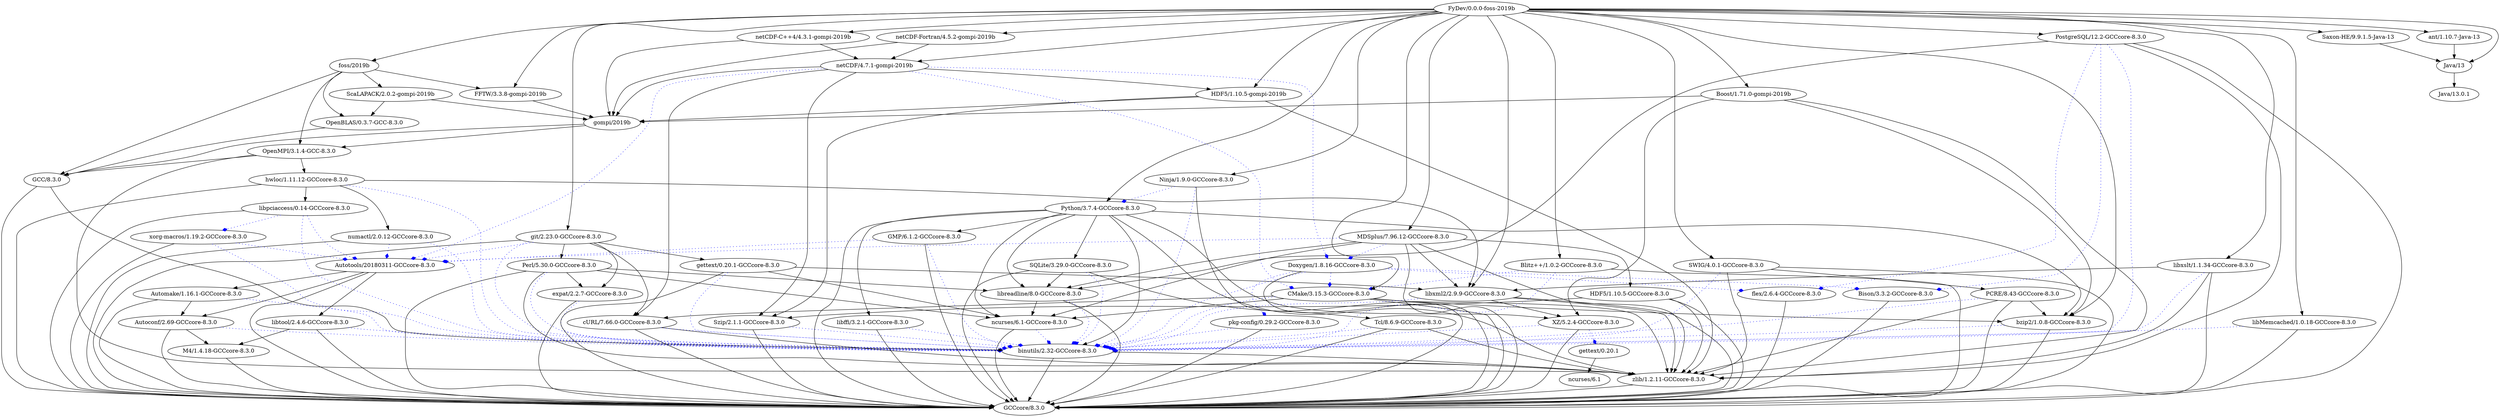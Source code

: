 digraph graphname {
"PostgreSQL/12.2-GCCcore-8.3.0";
"Ninja/1.9.0-GCCcore-8.3.0";
"git/2.23.0-GCCcore-8.3.0";
"libpciaccess/0.14-GCCcore-8.3.0";
"GCCcore/8.3.0";
"Autoconf/2.69-GCCcore-8.3.0";
"Java/13";
"netCDF-C++4/4.3.1-gompi-2019b";
"PCRE/8.43-GCCcore-8.3.0";
"libxslt/1.1.34-GCCcore-8.3.0";
"gettext/0.20.1";
"Blitz++/1.0.2-GCCcore-8.3.0";
"libreadline/8.0-GCCcore-8.3.0";
"OpenBLAS/0.3.7-GCC-8.3.0";
"GMP/6.1.2-GCCcore-8.3.0";
"M4/1.4.18-GCCcore-8.3.0";
"netCDF/4.7.1-gompi-2019b";
"XZ/5.2.4-GCCcore-8.3.0";
"FyDev/0.0.0-foss-2019b";
"Automake/1.16.1-GCCcore-8.3.0";
"CMake/3.15.3-GCCcore-8.3.0";
"ncurses/6.1";
"pkg-config/0.29.2-GCCcore-8.3.0";
"OpenMPI/3.1.4-GCC-8.3.0";
"Perl/5.30.0-GCCcore-8.3.0";
"FFTW/3.3.8-gompi-2019b";
"SWIG/4.0.1-GCCcore-8.3.0";
"bzip2/1.0.8-GCCcore-8.3.0";
"expat/2.2.7-GCCcore-8.3.0";
"libMemcached/1.0.18-GCCcore-8.3.0";
"Szip/2.1.1-GCCcore-8.3.0";
"zlib/1.2.11-GCCcore-8.3.0";
"libffi/3.2.1-GCCcore-8.3.0";
"foss/2019b";
"netCDF-Fortran/4.5.2-gompi-2019b";
"Saxon-HE/9.9.1.5-Java-13";
"hwloc/1.11.12-GCCcore-8.3.0";
"Python/3.7.4-GCCcore-8.3.0";
"flex/2.6.4-GCCcore-8.3.0";
"numactl/2.0.12-GCCcore-8.3.0";
"Boost/1.71.0-gompi-2019b";
"binutils/2.32-GCCcore-8.3.0";
"Autotools/20180311-GCCcore-8.3.0";
"gettext/0.20.1-GCCcore-8.3.0";
"ScaLAPACK/2.0.2-gompi-2019b";
"ant/1.10.7-Java-13";
"Tcl/8.6.9-GCCcore-8.3.0";
"Doxygen/1.8.16-GCCcore-8.3.0";
"libxml2/2.9.9-GCCcore-8.3.0";
"xorg-macros/1.19.2-GCCcore-8.3.0";
"HDF5/1.10.5-gompi-2019b";
"SQLite/3.29.0-GCCcore-8.3.0";
"libtool/2.4.6-GCCcore-8.3.0";
"ncurses/6.1-GCCcore-8.3.0";
"Bison/3.3.2-GCCcore-8.3.0";
"cURL/7.66.0-GCCcore-8.3.0";
"gompi/2019b";
"MDSplus/7.96.12-GCCcore-8.3.0";
"HDF5/1.10.5-GCCcore-8.3.0";
"Java/13.0.1";
"GCC/8.3.0";
"PostgreSQL/12.2-GCCcore-8.3.0" -> "binutils/2.32-GCCcore-8.3.0"  [arrowhead=diamond, color=blue, style=dotted];
"PostgreSQL/12.2-GCCcore-8.3.0" -> "Bison/3.3.2-GCCcore-8.3.0"  [arrowhead=diamond, color=blue, style=dotted];
"PostgreSQL/12.2-GCCcore-8.3.0" -> "flex/2.6.4-GCCcore-8.3.0"  [arrowhead=diamond, color=blue, style=dotted];
"PostgreSQL/12.2-GCCcore-8.3.0" -> "libreadline/8.0-GCCcore-8.3.0";
"PostgreSQL/12.2-GCCcore-8.3.0" -> "zlib/1.2.11-GCCcore-8.3.0";
"PostgreSQL/12.2-GCCcore-8.3.0" -> "GCCcore/8.3.0";
"Ninja/1.9.0-GCCcore-8.3.0" -> "binutils/2.32-GCCcore-8.3.0"  [arrowhead=diamond, color=blue, style=dotted];
"Ninja/1.9.0-GCCcore-8.3.0" -> "Python/3.7.4-GCCcore-8.3.0"  [arrowhead=diamond, color=blue, style=dotted];
"Ninja/1.9.0-GCCcore-8.3.0" -> "GCCcore/8.3.0";
"git/2.23.0-GCCcore-8.3.0" -> "binutils/2.32-GCCcore-8.3.0"  [arrowhead=diamond, color=blue, style=dotted];
"git/2.23.0-GCCcore-8.3.0" -> "Autotools/20180311-GCCcore-8.3.0"  [arrowhead=diamond, color=blue, style=dotted];
"git/2.23.0-GCCcore-8.3.0" -> "cURL/7.66.0-GCCcore-8.3.0";
"git/2.23.0-GCCcore-8.3.0" -> "expat/2.2.7-GCCcore-8.3.0";
"git/2.23.0-GCCcore-8.3.0" -> "gettext/0.20.1-GCCcore-8.3.0";
"git/2.23.0-GCCcore-8.3.0" -> "Perl/5.30.0-GCCcore-8.3.0";
"git/2.23.0-GCCcore-8.3.0" -> "GCCcore/8.3.0";
"libpciaccess/0.14-GCCcore-8.3.0" -> "binutils/2.32-GCCcore-8.3.0"  [arrowhead=diamond, color=blue, style=dotted];
"libpciaccess/0.14-GCCcore-8.3.0" -> "Autotools/20180311-GCCcore-8.3.0"  [arrowhead=diamond, color=blue, style=dotted];
"libpciaccess/0.14-GCCcore-8.3.0" -> "xorg-macros/1.19.2-GCCcore-8.3.0"  [arrowhead=diamond, color=blue, style=dotted];
"libpciaccess/0.14-GCCcore-8.3.0" -> "GCCcore/8.3.0";
"Autoconf/2.69-GCCcore-8.3.0" -> "binutils/2.32-GCCcore-8.3.0"  [arrowhead=diamond, color=blue, style=dotted];
"Autoconf/2.69-GCCcore-8.3.0" -> "M4/1.4.18-GCCcore-8.3.0";
"Autoconf/2.69-GCCcore-8.3.0" -> "GCCcore/8.3.0";
"Java/13" -> "Java/13.0.1";
"netCDF-C++4/4.3.1-gompi-2019b" -> "netCDF/4.7.1-gompi-2019b";
"netCDF-C++4/4.3.1-gompi-2019b" -> "gompi/2019b";
"PCRE/8.43-GCCcore-8.3.0" -> "binutils/2.32-GCCcore-8.3.0"  [arrowhead=diamond, color=blue, style=dotted];
"PCRE/8.43-GCCcore-8.3.0" -> "bzip2/1.0.8-GCCcore-8.3.0";
"PCRE/8.43-GCCcore-8.3.0" -> "zlib/1.2.11-GCCcore-8.3.0";
"PCRE/8.43-GCCcore-8.3.0" -> "GCCcore/8.3.0";
"libxslt/1.1.34-GCCcore-8.3.0" -> "binutils/2.32-GCCcore-8.3.0"  [arrowhead=diamond, color=blue, style=dotted];
"libxslt/1.1.34-GCCcore-8.3.0" -> "zlib/1.2.11-GCCcore-8.3.0";
"libxslt/1.1.34-GCCcore-8.3.0" -> "libxml2/2.9.9-GCCcore-8.3.0";
"libxslt/1.1.34-GCCcore-8.3.0" -> "GCCcore/8.3.0";
"gettext/0.20.1" -> "ncurses/6.1";
"Blitz++/1.0.2-GCCcore-8.3.0" -> "CMake/3.15.3-GCCcore-8.3.0"  [arrowhead=diamond, color=blue, style=dotted];
"Blitz++/1.0.2-GCCcore-8.3.0" -> "binutils/2.32-GCCcore-8.3.0"  [arrowhead=diamond, color=blue, style=dotted];
"Blitz++/1.0.2-GCCcore-8.3.0" -> "GCCcore/8.3.0";
"libreadline/8.0-GCCcore-8.3.0" -> "binutils/2.32-GCCcore-8.3.0"  [arrowhead=diamond, color=blue, style=dotted];
"libreadline/8.0-GCCcore-8.3.0" -> "ncurses/6.1-GCCcore-8.3.0";
"libreadline/8.0-GCCcore-8.3.0" -> "GCCcore/8.3.0";
"OpenBLAS/0.3.7-GCC-8.3.0" -> "GCC/8.3.0";
"GMP/6.1.2-GCCcore-8.3.0" -> "Autotools/20180311-GCCcore-8.3.0"  [arrowhead=diamond, color=blue, style=dotted];
"GMP/6.1.2-GCCcore-8.3.0" -> "binutils/2.32-GCCcore-8.3.0"  [arrowhead=diamond, color=blue, style=dotted];
"GMP/6.1.2-GCCcore-8.3.0" -> "GCCcore/8.3.0";
"M4/1.4.18-GCCcore-8.3.0" -> "GCCcore/8.3.0";
"netCDF/4.7.1-gompi-2019b" -> "Autotools/20180311-GCCcore-8.3.0"  [arrowhead=diamond, color=blue, style=dotted];
"netCDF/4.7.1-gompi-2019b" -> "CMake/3.15.3-GCCcore-8.3.0"  [arrowhead=diamond, color=blue, style=dotted];
"netCDF/4.7.1-gompi-2019b" -> "Doxygen/1.8.16-GCCcore-8.3.0"  [arrowhead=diamond, color=blue, style=dotted];
"netCDF/4.7.1-gompi-2019b" -> "HDF5/1.10.5-gompi-2019b";
"netCDF/4.7.1-gompi-2019b" -> "cURL/7.66.0-GCCcore-8.3.0";
"netCDF/4.7.1-gompi-2019b" -> "Szip/2.1.1-GCCcore-8.3.0";
"netCDF/4.7.1-gompi-2019b" -> "gompi/2019b";
"XZ/5.2.4-GCCcore-8.3.0" -> "gettext/0.20.1"  [arrowhead=diamond, color=blue, style=dotted];
"XZ/5.2.4-GCCcore-8.3.0" -> "binutils/2.32-GCCcore-8.3.0"  [arrowhead=diamond, color=blue, style=dotted];
"XZ/5.2.4-GCCcore-8.3.0" -> "GCCcore/8.3.0";
"FyDev/0.0.0-foss-2019b" -> "git/2.23.0-GCCcore-8.3.0";
"FyDev/0.0.0-foss-2019b" -> "CMake/3.15.3-GCCcore-8.3.0";
"FyDev/0.0.0-foss-2019b" -> "Ninja/1.9.0-GCCcore-8.3.0";
"FyDev/0.0.0-foss-2019b" -> "libxslt/1.1.34-GCCcore-8.3.0";
"FyDev/0.0.0-foss-2019b" -> "libxml2/2.9.9-GCCcore-8.3.0";
"FyDev/0.0.0-foss-2019b" -> "bzip2/1.0.8-GCCcore-8.3.0";
"FyDev/0.0.0-foss-2019b" -> "HDF5/1.10.5-gompi-2019b";
"FyDev/0.0.0-foss-2019b" -> "netCDF/4.7.1-gompi-2019b";
"FyDev/0.0.0-foss-2019b" -> "netCDF-Fortran/4.5.2-gompi-2019b";
"FyDev/0.0.0-foss-2019b" -> "netCDF-C++4/4.3.1-gompi-2019b";
"FyDev/0.0.0-foss-2019b" -> "MDSplus/7.96.12-GCCcore-8.3.0";
"FyDev/0.0.0-foss-2019b" -> "PostgreSQL/12.2-GCCcore-8.3.0";
"FyDev/0.0.0-foss-2019b" -> "libMemcached/1.0.18-GCCcore-8.3.0";
"FyDev/0.0.0-foss-2019b" -> "FFTW/3.3.8-gompi-2019b";
"FyDev/0.0.0-foss-2019b" -> "Blitz++/1.0.2-GCCcore-8.3.0";
"FyDev/0.0.0-foss-2019b" -> "Boost/1.71.0-gompi-2019b";
"FyDev/0.0.0-foss-2019b" -> "Java/13";
"FyDev/0.0.0-foss-2019b" -> "ant/1.10.7-Java-13";
"FyDev/0.0.0-foss-2019b" -> "Saxon-HE/9.9.1.5-Java-13";
"FyDev/0.0.0-foss-2019b" -> "Python/3.7.4-GCCcore-8.3.0";
"FyDev/0.0.0-foss-2019b" -> "SWIG/4.0.1-GCCcore-8.3.0";
"FyDev/0.0.0-foss-2019b" -> "foss/2019b";
"Automake/1.16.1-GCCcore-8.3.0" -> "binutils/2.32-GCCcore-8.3.0"  [arrowhead=diamond, color=blue, style=dotted];
"Automake/1.16.1-GCCcore-8.3.0" -> "Autoconf/2.69-GCCcore-8.3.0";
"Automake/1.16.1-GCCcore-8.3.0" -> "GCCcore/8.3.0";
"CMake/3.15.3-GCCcore-8.3.0" -> "binutils/2.32-GCCcore-8.3.0"  [arrowhead=diamond, color=blue, style=dotted];
"CMake/3.15.3-GCCcore-8.3.0" -> "ncurses/6.1-GCCcore-8.3.0";
"CMake/3.15.3-GCCcore-8.3.0" -> "zlib/1.2.11-GCCcore-8.3.0";
"CMake/3.15.3-GCCcore-8.3.0" -> "bzip2/1.0.8-GCCcore-8.3.0";
"CMake/3.15.3-GCCcore-8.3.0" -> "cURL/7.66.0-GCCcore-8.3.0";
"CMake/3.15.3-GCCcore-8.3.0" -> "GCCcore/8.3.0";
"pkg-config/0.29.2-GCCcore-8.3.0" -> "binutils/2.32-GCCcore-8.3.0"  [arrowhead=diamond, color=blue, style=dotted];
"pkg-config/0.29.2-GCCcore-8.3.0" -> "GCCcore/8.3.0";
"OpenMPI/3.1.4-GCC-8.3.0" -> "zlib/1.2.11-GCCcore-8.3.0";
"OpenMPI/3.1.4-GCC-8.3.0" -> "hwloc/1.11.12-GCCcore-8.3.0";
"OpenMPI/3.1.4-GCC-8.3.0" -> "GCC/8.3.0";
"Perl/5.30.0-GCCcore-8.3.0" -> "binutils/2.32-GCCcore-8.3.0"  [arrowhead=diamond, color=blue, style=dotted];
"Perl/5.30.0-GCCcore-8.3.0" -> "zlib/1.2.11-GCCcore-8.3.0";
"Perl/5.30.0-GCCcore-8.3.0" -> "expat/2.2.7-GCCcore-8.3.0";
"Perl/5.30.0-GCCcore-8.3.0" -> "ncurses/6.1-GCCcore-8.3.0";
"Perl/5.30.0-GCCcore-8.3.0" -> "libreadline/8.0-GCCcore-8.3.0";
"Perl/5.30.0-GCCcore-8.3.0" -> "GCCcore/8.3.0";
"FFTW/3.3.8-gompi-2019b" -> "gompi/2019b";
"SWIG/4.0.1-GCCcore-8.3.0" -> "binutils/2.32-GCCcore-8.3.0"  [arrowhead=diamond, color=blue, style=dotted];
"SWIG/4.0.1-GCCcore-8.3.0" -> "zlib/1.2.11-GCCcore-8.3.0";
"SWIG/4.0.1-GCCcore-8.3.0" -> "PCRE/8.43-GCCcore-8.3.0";
"SWIG/4.0.1-GCCcore-8.3.0" -> "GCCcore/8.3.0";
"bzip2/1.0.8-GCCcore-8.3.0" -> "binutils/2.32-GCCcore-8.3.0"  [arrowhead=diamond, color=blue, style=dotted];
"bzip2/1.0.8-GCCcore-8.3.0" -> "GCCcore/8.3.0";
"expat/2.2.7-GCCcore-8.3.0" -> "binutils/2.32-GCCcore-8.3.0"  [arrowhead=diamond, color=blue, style=dotted];
"expat/2.2.7-GCCcore-8.3.0" -> "GCCcore/8.3.0";
"libMemcached/1.0.18-GCCcore-8.3.0" -> "binutils/2.32-GCCcore-8.3.0"  [arrowhead=diamond, color=blue, style=dotted];
"libMemcached/1.0.18-GCCcore-8.3.0" -> "GCCcore/8.3.0";
"Szip/2.1.1-GCCcore-8.3.0" -> "binutils/2.32-GCCcore-8.3.0"  [arrowhead=diamond, color=blue, style=dotted];
"Szip/2.1.1-GCCcore-8.3.0" -> "GCCcore/8.3.0";
"zlib/1.2.11-GCCcore-8.3.0" -> "GCCcore/8.3.0";
"libffi/3.2.1-GCCcore-8.3.0" -> "binutils/2.32-GCCcore-8.3.0"  [arrowhead=diamond, color=blue, style=dotted];
"libffi/3.2.1-GCCcore-8.3.0" -> "GCCcore/8.3.0";
"foss/2019b" -> "GCC/8.3.0";
"foss/2019b" -> "OpenMPI/3.1.4-GCC-8.3.0";
"foss/2019b" -> "OpenBLAS/0.3.7-GCC-8.3.0";
"foss/2019b" -> "FFTW/3.3.8-gompi-2019b";
"foss/2019b" -> "ScaLAPACK/2.0.2-gompi-2019b";
"netCDF-Fortran/4.5.2-gompi-2019b" -> "netCDF/4.7.1-gompi-2019b";
"netCDF-Fortran/4.5.2-gompi-2019b" -> "gompi/2019b";
"Saxon-HE/9.9.1.5-Java-13" -> "Java/13";
"hwloc/1.11.12-GCCcore-8.3.0" -> "binutils/2.32-GCCcore-8.3.0"  [arrowhead=diamond, color=blue, style=dotted];
"hwloc/1.11.12-GCCcore-8.3.0" -> "numactl/2.0.12-GCCcore-8.3.0";
"hwloc/1.11.12-GCCcore-8.3.0" -> "libxml2/2.9.9-GCCcore-8.3.0";
"hwloc/1.11.12-GCCcore-8.3.0" -> "libpciaccess/0.14-GCCcore-8.3.0";
"hwloc/1.11.12-GCCcore-8.3.0" -> "GCCcore/8.3.0";
"Python/3.7.4-GCCcore-8.3.0" -> "binutils/2.32-GCCcore-8.3.0";
"Python/3.7.4-GCCcore-8.3.0" -> "bzip2/1.0.8-GCCcore-8.3.0";
"Python/3.7.4-GCCcore-8.3.0" -> "zlib/1.2.11-GCCcore-8.3.0";
"Python/3.7.4-GCCcore-8.3.0" -> "libreadline/8.0-GCCcore-8.3.0";
"Python/3.7.4-GCCcore-8.3.0" -> "ncurses/6.1-GCCcore-8.3.0";
"Python/3.7.4-GCCcore-8.3.0" -> "SQLite/3.29.0-GCCcore-8.3.0";
"Python/3.7.4-GCCcore-8.3.0" -> "XZ/5.2.4-GCCcore-8.3.0";
"Python/3.7.4-GCCcore-8.3.0" -> "GMP/6.1.2-GCCcore-8.3.0";
"Python/3.7.4-GCCcore-8.3.0" -> "libffi/3.2.1-GCCcore-8.3.0";
"Python/3.7.4-GCCcore-8.3.0" -> "GCCcore/8.3.0";
"flex/2.6.4-GCCcore-8.3.0" -> "GCCcore/8.3.0";
"numactl/2.0.12-GCCcore-8.3.0" -> "binutils/2.32-GCCcore-8.3.0"  [arrowhead=diamond, color=blue, style=dotted];
"numactl/2.0.12-GCCcore-8.3.0" -> "Autotools/20180311-GCCcore-8.3.0"  [arrowhead=diamond, color=blue, style=dotted];
"numactl/2.0.12-GCCcore-8.3.0" -> "GCCcore/8.3.0";
"Boost/1.71.0-gompi-2019b" -> "bzip2/1.0.8-GCCcore-8.3.0";
"Boost/1.71.0-gompi-2019b" -> "zlib/1.2.11-GCCcore-8.3.0";
"Boost/1.71.0-gompi-2019b" -> "XZ/5.2.4-GCCcore-8.3.0";
"Boost/1.71.0-gompi-2019b" -> "gompi/2019b";
"binutils/2.32-GCCcore-8.3.0" -> "zlib/1.2.11-GCCcore-8.3.0";
"binutils/2.32-GCCcore-8.3.0" -> "GCCcore/8.3.0";
"Autotools/20180311-GCCcore-8.3.0" -> "Autoconf/2.69-GCCcore-8.3.0";
"Autotools/20180311-GCCcore-8.3.0" -> "Automake/1.16.1-GCCcore-8.3.0";
"Autotools/20180311-GCCcore-8.3.0" -> "libtool/2.4.6-GCCcore-8.3.0";
"Autotools/20180311-GCCcore-8.3.0" -> "GCCcore/8.3.0";
"gettext/0.20.1-GCCcore-8.3.0" -> "binutils/2.32-GCCcore-8.3.0"  [arrowhead=diamond, color=blue, style=dotted];
"gettext/0.20.1-GCCcore-8.3.0" -> "libxml2/2.9.9-GCCcore-8.3.0";
"gettext/0.20.1-GCCcore-8.3.0" -> "ncurses/6.1-GCCcore-8.3.0";
"gettext/0.20.1-GCCcore-8.3.0" -> "GCCcore/8.3.0";
"ScaLAPACK/2.0.2-gompi-2019b" -> "OpenBLAS/0.3.7-GCC-8.3.0";
"ScaLAPACK/2.0.2-gompi-2019b" -> "gompi/2019b";
"ant/1.10.7-Java-13" -> "Java/13";
"Tcl/8.6.9-GCCcore-8.3.0" -> "binutils/2.32-GCCcore-8.3.0"  [arrowhead=diamond, color=blue, style=dotted];
"Tcl/8.6.9-GCCcore-8.3.0" -> "zlib/1.2.11-GCCcore-8.3.0";
"Tcl/8.6.9-GCCcore-8.3.0" -> "GCCcore/8.3.0";
"Doxygen/1.8.16-GCCcore-8.3.0" -> "binutils/2.32-GCCcore-8.3.0"  [arrowhead=diamond, color=blue, style=dotted];
"Doxygen/1.8.16-GCCcore-8.3.0" -> "Bison/3.3.2-GCCcore-8.3.0"  [arrowhead=diamond, color=blue, style=dotted];
"Doxygen/1.8.16-GCCcore-8.3.0" -> "CMake/3.15.3-GCCcore-8.3.0"  [arrowhead=diamond, color=blue, style=dotted];
"Doxygen/1.8.16-GCCcore-8.3.0" -> "flex/2.6.4-GCCcore-8.3.0"  [arrowhead=diamond, color=blue, style=dotted];
"Doxygen/1.8.16-GCCcore-8.3.0" -> "pkg-config/0.29.2-GCCcore-8.3.0"  [arrowhead=diamond, color=blue, style=dotted];
"Doxygen/1.8.16-GCCcore-8.3.0" -> "GCCcore/8.3.0";
"libxml2/2.9.9-GCCcore-8.3.0" -> "binutils/2.32-GCCcore-8.3.0"  [arrowhead=diamond, color=blue, style=dotted];
"libxml2/2.9.9-GCCcore-8.3.0" -> "XZ/5.2.4-GCCcore-8.3.0";
"libxml2/2.9.9-GCCcore-8.3.0" -> "zlib/1.2.11-GCCcore-8.3.0";
"libxml2/2.9.9-GCCcore-8.3.0" -> "GCCcore/8.3.0";
"xorg-macros/1.19.2-GCCcore-8.3.0" -> "binutils/2.32-GCCcore-8.3.0"  [arrowhead=diamond, color=blue, style=dotted];
"xorg-macros/1.19.2-GCCcore-8.3.0" -> "Autotools/20180311-GCCcore-8.3.0"  [arrowhead=diamond, color=blue, style=dotted];
"xorg-macros/1.19.2-GCCcore-8.3.0" -> "GCCcore/8.3.0";
"HDF5/1.10.5-gompi-2019b" -> "zlib/1.2.11-GCCcore-8.3.0";
"HDF5/1.10.5-gompi-2019b" -> "Szip/2.1.1-GCCcore-8.3.0";
"HDF5/1.10.5-gompi-2019b" -> "gompi/2019b";
"SQLite/3.29.0-GCCcore-8.3.0" -> "binutils/2.32-GCCcore-8.3.0"  [arrowhead=diamond, color=blue, style=dotted];
"SQLite/3.29.0-GCCcore-8.3.0" -> "libreadline/8.0-GCCcore-8.3.0";
"SQLite/3.29.0-GCCcore-8.3.0" -> "Tcl/8.6.9-GCCcore-8.3.0";
"SQLite/3.29.0-GCCcore-8.3.0" -> "GCCcore/8.3.0";
"libtool/2.4.6-GCCcore-8.3.0" -> "binutils/2.32-GCCcore-8.3.0"  [arrowhead=diamond, color=blue, style=dotted];
"libtool/2.4.6-GCCcore-8.3.0" -> "M4/1.4.18-GCCcore-8.3.0";
"libtool/2.4.6-GCCcore-8.3.0" -> "GCCcore/8.3.0";
"ncurses/6.1-GCCcore-8.3.0" -> "binutils/2.32-GCCcore-8.3.0"  [arrowhead=diamond, color=blue, style=dotted];
"ncurses/6.1-GCCcore-8.3.0" -> "GCCcore/8.3.0";
"Bison/3.3.2-GCCcore-8.3.0" -> "GCCcore/8.3.0";
"cURL/7.66.0-GCCcore-8.3.0" -> "binutils/2.32-GCCcore-8.3.0"  [arrowhead=diamond, color=blue, style=dotted];
"cURL/7.66.0-GCCcore-8.3.0" -> "zlib/1.2.11-GCCcore-8.3.0";
"cURL/7.66.0-GCCcore-8.3.0" -> "GCCcore/8.3.0";
"gompi/2019b" -> "GCC/8.3.0";
"gompi/2019b" -> "OpenMPI/3.1.4-GCC-8.3.0";
"MDSplus/7.96.12-GCCcore-8.3.0" -> "Autotools/20180311-GCCcore-8.3.0"  [arrowhead=diamond, color=blue, style=dotted];
"MDSplus/7.96.12-GCCcore-8.3.0" -> "Doxygen/1.8.16-GCCcore-8.3.0"  [arrowhead=diamond, color=blue, style=dotted];
"MDSplus/7.96.12-GCCcore-8.3.0" -> "HDF5/1.10.5-GCCcore-8.3.0";
"MDSplus/7.96.12-GCCcore-8.3.0" -> "libxml2/2.9.9-GCCcore-8.3.0";
"MDSplus/7.96.12-GCCcore-8.3.0" -> "zlib/1.2.11-GCCcore-8.3.0";
"MDSplus/7.96.12-GCCcore-8.3.0" -> "ncurses/6.1-GCCcore-8.3.0";
"MDSplus/7.96.12-GCCcore-8.3.0" -> "libreadline/8.0-GCCcore-8.3.0";
"MDSplus/7.96.12-GCCcore-8.3.0" -> "GCCcore/8.3.0";
"HDF5/1.10.5-GCCcore-8.3.0" -> "zlib/1.2.11-GCCcore-8.3.0";
"HDF5/1.10.5-GCCcore-8.3.0" -> "Szip/2.1.1-GCCcore-8.3.0";
"HDF5/1.10.5-GCCcore-8.3.0" -> "GCCcore/8.3.0";
"GCC/8.3.0" -> "GCCcore/8.3.0";
"GCC/8.3.0" -> "binutils/2.32-GCCcore-8.3.0";
}
